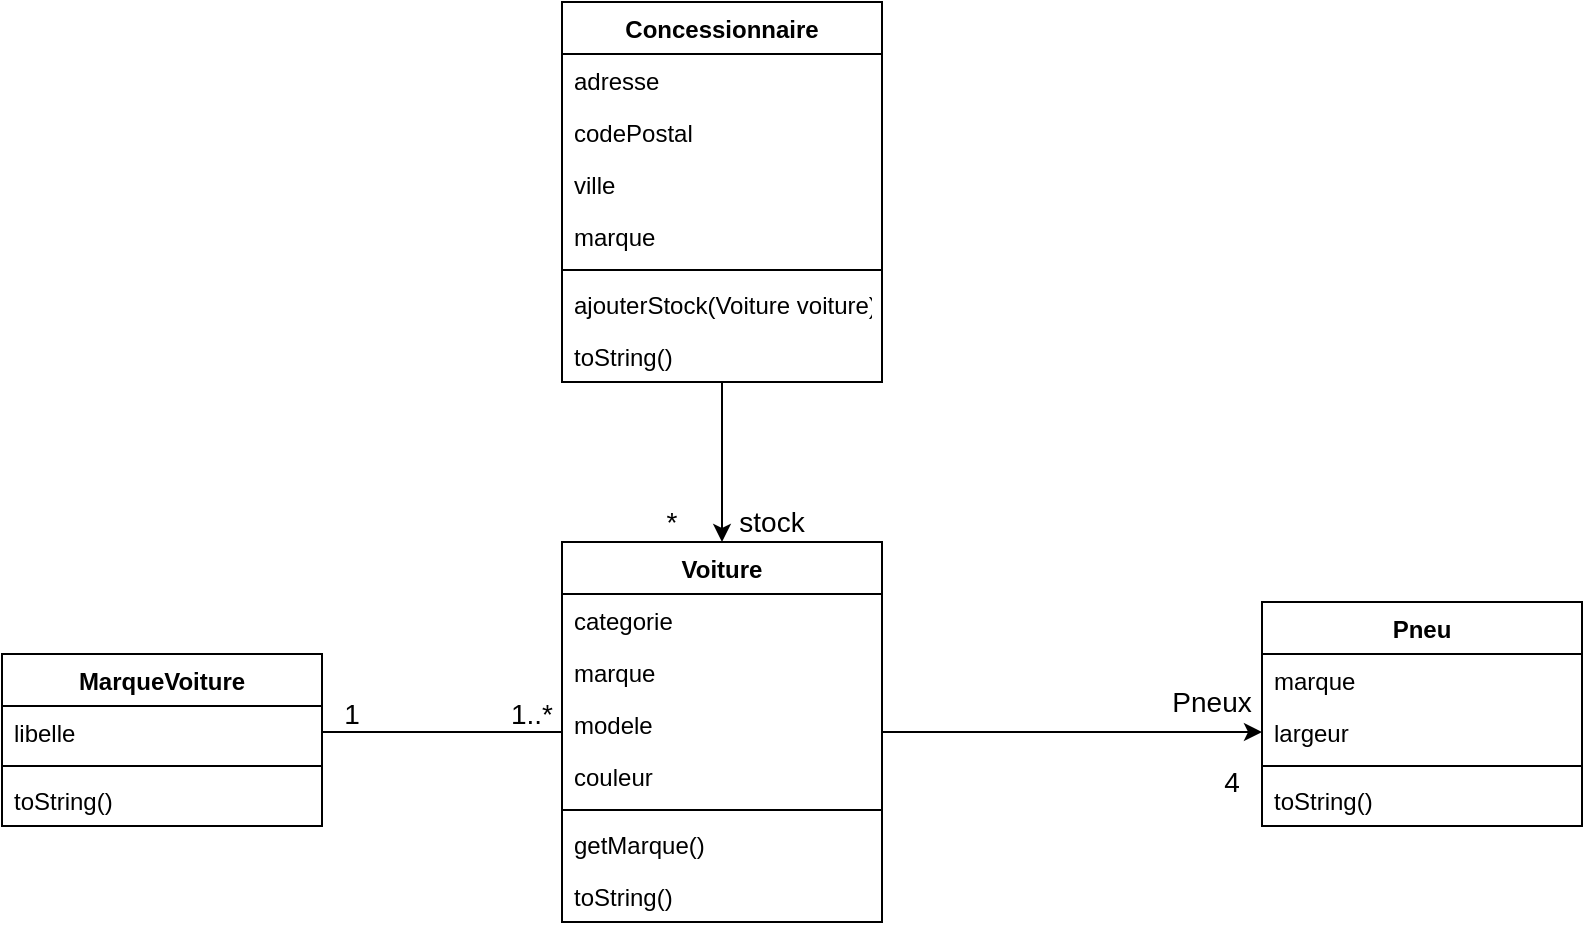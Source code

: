 <mxfile version="15.5.5" type="device"><diagram id="C5RBs43oDa-KdzZeNtuy" name="Page-1"><mxGraphModel dx="1865" dy="1705" grid="1" gridSize="10" guides="1" tooltips="1" connect="1" arrows="1" fold="1" page="1" pageScale="1" pageWidth="827" pageHeight="1169" math="0" shadow="0"><root><mxCell id="WIyWlLk6GJQsqaUBKTNV-0"/><mxCell id="WIyWlLk6GJQsqaUBKTNV-1" parent="WIyWlLk6GJQsqaUBKTNV-0"/><mxCell id="IWuQsJgBRTFL62HD3Pt0-14" value="Pneu" style="swimlane;fontStyle=1;align=center;verticalAlign=top;childLayout=stackLayout;horizontal=1;startSize=26;horizontalStack=0;resizeParent=1;resizeParentMax=0;resizeLast=0;collapsible=1;marginBottom=0;" parent="WIyWlLk6GJQsqaUBKTNV-1" vertex="1"><mxGeometry x="470" y="150" width="160" height="112" as="geometry"><mxRectangle x="60" y="130" width="90" height="26" as="alternateBounds"/></mxGeometry></mxCell><mxCell id="IWuQsJgBRTFL62HD3Pt0-5" value="marque" style="text;strokeColor=none;fillColor=none;align=left;verticalAlign=top;spacingLeft=4;spacingRight=4;overflow=hidden;rotatable=0;points=[[0,0.5],[1,0.5]];portConstraint=eastwest;" parent="IWuQsJgBRTFL62HD3Pt0-14" vertex="1"><mxGeometry y="26" width="160" height="26" as="geometry"/></mxCell><mxCell id="IWuQsJgBRTFL62HD3Pt0-3" value="largeur&#xA;" style="text;strokeColor=none;fillColor=none;align=left;verticalAlign=top;spacingLeft=4;spacingRight=4;overflow=hidden;rotatable=0;points=[[0,0.5],[1,0.5]];portConstraint=eastwest;" parent="IWuQsJgBRTFL62HD3Pt0-14" vertex="1"><mxGeometry y="52" width="160" height="26" as="geometry"/></mxCell><mxCell id="IWuQsJgBRTFL62HD3Pt0-16" value="" style="line;strokeWidth=1;fillColor=none;align=left;verticalAlign=middle;spacingTop=-1;spacingLeft=3;spacingRight=3;rotatable=0;labelPosition=right;points=[];portConstraint=eastwest;" parent="IWuQsJgBRTFL62HD3Pt0-14" vertex="1"><mxGeometry y="78" width="160" height="8" as="geometry"/></mxCell><mxCell id="hAiMsujID8uKxmk45Zzm-0" value="toString()" style="text;strokeColor=none;fillColor=none;align=left;verticalAlign=top;spacingLeft=4;spacingRight=4;overflow=hidden;rotatable=0;points=[[0,0.5],[1,0.5]];portConstraint=eastwest;" vertex="1" parent="IWuQsJgBRTFL62HD3Pt0-14"><mxGeometry y="86" width="160" height="26" as="geometry"/></mxCell><mxCell id="hAiMsujID8uKxmk45Zzm-19" style="edgeStyle=orthogonalEdgeStyle;rounded=0;orthogonalLoop=1;jettySize=auto;html=1;entryX=0;entryY=0.5;entryDx=0;entryDy=0;" edge="1" parent="WIyWlLk6GJQsqaUBKTNV-1" source="hAiMsujID8uKxmk45Zzm-1" target="IWuQsJgBRTFL62HD3Pt0-3"><mxGeometry relative="1" as="geometry"/></mxCell><mxCell id="hAiMsujID8uKxmk45Zzm-35" style="edgeStyle=orthogonalEdgeStyle;rounded=0;orthogonalLoop=1;jettySize=auto;html=1;entryX=1;entryY=0.5;entryDx=0;entryDy=0;fontSize=14;endArrow=none;endFill=0;" edge="1" parent="WIyWlLk6GJQsqaUBKTNV-1" source="hAiMsujID8uKxmk45Zzm-1" target="hAiMsujID8uKxmk45Zzm-31"><mxGeometry relative="1" as="geometry"/></mxCell><mxCell id="hAiMsujID8uKxmk45Zzm-1" value="Voiture" style="swimlane;fontStyle=1;align=center;verticalAlign=top;childLayout=stackLayout;horizontal=1;startSize=26;horizontalStack=0;resizeParent=1;resizeParentMax=0;resizeLast=0;collapsible=1;marginBottom=0;" vertex="1" parent="WIyWlLk6GJQsqaUBKTNV-1"><mxGeometry x="120" y="120" width="160" height="190" as="geometry"><mxRectangle x="60" y="130" width="90" height="26" as="alternateBounds"/></mxGeometry></mxCell><mxCell id="hAiMsujID8uKxmk45Zzm-2" value="categorie" style="text;strokeColor=none;fillColor=none;align=left;verticalAlign=top;spacingLeft=4;spacingRight=4;overflow=hidden;rotatable=0;points=[[0,0.5],[1,0.5]];portConstraint=eastwest;" vertex="1" parent="hAiMsujID8uKxmk45Zzm-1"><mxGeometry y="26" width="160" height="26" as="geometry"/></mxCell><mxCell id="hAiMsujID8uKxmk45Zzm-3" value="marque" style="text;strokeColor=none;fillColor=none;align=left;verticalAlign=top;spacingLeft=4;spacingRight=4;overflow=hidden;rotatable=0;points=[[0,0.5],[1,0.5]];portConstraint=eastwest;" vertex="1" parent="hAiMsujID8uKxmk45Zzm-1"><mxGeometry y="52" width="160" height="26" as="geometry"/></mxCell><mxCell id="hAiMsujID8uKxmk45Zzm-4" value="modele" style="text;strokeColor=none;fillColor=none;align=left;verticalAlign=top;spacingLeft=4;spacingRight=4;overflow=hidden;rotatable=0;points=[[0,0.5],[1,0.5]];portConstraint=eastwest;" vertex="1" parent="hAiMsujID8uKxmk45Zzm-1"><mxGeometry y="78" width="160" height="26" as="geometry"/></mxCell><mxCell id="hAiMsujID8uKxmk45Zzm-5" value="couleur" style="text;strokeColor=none;fillColor=none;align=left;verticalAlign=top;spacingLeft=4;spacingRight=4;overflow=hidden;rotatable=0;points=[[0,0.5],[1,0.5]];portConstraint=eastwest;" vertex="1" parent="hAiMsujID8uKxmk45Zzm-1"><mxGeometry y="104" width="160" height="26" as="geometry"/></mxCell><mxCell id="hAiMsujID8uKxmk45Zzm-6" value="" style="line;strokeWidth=1;fillColor=none;align=left;verticalAlign=middle;spacingTop=-1;spacingLeft=3;spacingRight=3;rotatable=0;labelPosition=right;points=[];portConstraint=eastwest;" vertex="1" parent="hAiMsujID8uKxmk45Zzm-1"><mxGeometry y="130" width="160" height="8" as="geometry"/></mxCell><mxCell id="hAiMsujID8uKxmk45Zzm-7" value="getMarque()&#xA;" style="text;strokeColor=none;fillColor=none;align=left;verticalAlign=top;spacingLeft=4;spacingRight=4;overflow=hidden;rotatable=0;points=[[0,0.5],[1,0.5]];portConstraint=eastwest;" vertex="1" parent="hAiMsujID8uKxmk45Zzm-1"><mxGeometry y="138" width="160" height="26" as="geometry"/></mxCell><mxCell id="hAiMsujID8uKxmk45Zzm-8" value="toString()" style="text;strokeColor=none;fillColor=none;align=left;verticalAlign=top;spacingLeft=4;spacingRight=4;overflow=hidden;rotatable=0;points=[[0,0.5],[1,0.5]];portConstraint=eastwest;" vertex="1" parent="hAiMsujID8uKxmk45Zzm-1"><mxGeometry y="164" width="160" height="26" as="geometry"/></mxCell><mxCell id="hAiMsujID8uKxmk45Zzm-23" style="edgeStyle=orthogonalEdgeStyle;rounded=0;orthogonalLoop=1;jettySize=auto;html=1;" edge="1" parent="WIyWlLk6GJQsqaUBKTNV-1" source="hAiMsujID8uKxmk45Zzm-9" target="hAiMsujID8uKxmk45Zzm-1"><mxGeometry relative="1" as="geometry"/></mxCell><mxCell id="hAiMsujID8uKxmk45Zzm-9" value="Concessionnaire" style="swimlane;fontStyle=1;align=center;verticalAlign=top;childLayout=stackLayout;horizontal=1;startSize=26;horizontalStack=0;resizeParent=1;resizeParentMax=0;resizeLast=0;collapsible=1;marginBottom=0;" vertex="1" parent="WIyWlLk6GJQsqaUBKTNV-1"><mxGeometry x="120" y="-150" width="160" height="190" as="geometry"><mxRectangle x="60" y="130" width="90" height="26" as="alternateBounds"/></mxGeometry></mxCell><mxCell id="hAiMsujID8uKxmk45Zzm-10" value="adresse" style="text;strokeColor=none;fillColor=none;align=left;verticalAlign=top;spacingLeft=4;spacingRight=4;overflow=hidden;rotatable=0;points=[[0,0.5],[1,0.5]];portConstraint=eastwest;" vertex="1" parent="hAiMsujID8uKxmk45Zzm-9"><mxGeometry y="26" width="160" height="26" as="geometry"/></mxCell><mxCell id="hAiMsujID8uKxmk45Zzm-11" value="codePostal" style="text;strokeColor=none;fillColor=none;align=left;verticalAlign=top;spacingLeft=4;spacingRight=4;overflow=hidden;rotatable=0;points=[[0,0.5],[1,0.5]];portConstraint=eastwest;" vertex="1" parent="hAiMsujID8uKxmk45Zzm-9"><mxGeometry y="52" width="160" height="26" as="geometry"/></mxCell><mxCell id="hAiMsujID8uKxmk45Zzm-15" value="ville" style="text;strokeColor=none;fillColor=none;align=left;verticalAlign=top;spacingLeft=4;spacingRight=4;overflow=hidden;rotatable=0;points=[[0,0.5],[1,0.5]];portConstraint=eastwest;" vertex="1" parent="hAiMsujID8uKxmk45Zzm-9"><mxGeometry y="78" width="160" height="26" as="geometry"/></mxCell><mxCell id="hAiMsujID8uKxmk45Zzm-16" value="marque" style="text;strokeColor=none;fillColor=none;align=left;verticalAlign=top;spacingLeft=4;spacingRight=4;overflow=hidden;rotatable=0;points=[[0,0.5],[1,0.5]];portConstraint=eastwest;" vertex="1" parent="hAiMsujID8uKxmk45Zzm-9"><mxGeometry y="104" width="160" height="26" as="geometry"/></mxCell><mxCell id="hAiMsujID8uKxmk45Zzm-12" value="" style="line;strokeWidth=1;fillColor=none;align=left;verticalAlign=middle;spacingTop=-1;spacingLeft=3;spacingRight=3;rotatable=0;labelPosition=right;points=[];portConstraint=eastwest;" vertex="1" parent="hAiMsujID8uKxmk45Zzm-9"><mxGeometry y="130" width="160" height="8" as="geometry"/></mxCell><mxCell id="hAiMsujID8uKxmk45Zzm-13" value="ajouterStock(Voiture voiture)" style="text;strokeColor=none;fillColor=none;align=left;verticalAlign=top;spacingLeft=4;spacingRight=4;overflow=hidden;rotatable=0;points=[[0,0.5],[1,0.5]];portConstraint=eastwest;" vertex="1" parent="hAiMsujID8uKxmk45Zzm-9"><mxGeometry y="138" width="160" height="26" as="geometry"/></mxCell><mxCell id="hAiMsujID8uKxmk45Zzm-17" value="toString()" style="text;strokeColor=none;fillColor=none;align=left;verticalAlign=top;spacingLeft=4;spacingRight=4;overflow=hidden;rotatable=0;points=[[0,0.5],[1,0.5]];portConstraint=eastwest;" vertex="1" parent="hAiMsujID8uKxmk45Zzm-9"><mxGeometry y="164" width="160" height="26" as="geometry"/></mxCell><mxCell id="hAiMsujID8uKxmk45Zzm-20" value="4" style="text;html=1;strokeColor=none;fillColor=none;align=center;verticalAlign=middle;whiteSpace=wrap;rounded=0;fontSize=14;" vertex="1" parent="WIyWlLk6GJQsqaUBKTNV-1"><mxGeometry x="440" y="230" width="30" height="20" as="geometry"/></mxCell><mxCell id="hAiMsujID8uKxmk45Zzm-24" value="*" style="text;html=1;strokeColor=none;fillColor=none;align=center;verticalAlign=middle;whiteSpace=wrap;rounded=0;fontSize=14;" vertex="1" parent="WIyWlLk6GJQsqaUBKTNV-1"><mxGeometry x="160" y="100" width="30" height="20" as="geometry"/></mxCell><mxCell id="hAiMsujID8uKxmk45Zzm-25" value="stock" style="text;html=1;strokeColor=none;fillColor=none;align=center;verticalAlign=middle;whiteSpace=wrap;rounded=0;fontSize=14;" vertex="1" parent="WIyWlLk6GJQsqaUBKTNV-1"><mxGeometry x="210" y="100" width="30" height="20" as="geometry"/></mxCell><mxCell id="hAiMsujID8uKxmk45Zzm-26" value="Pneux" style="text;html=1;strokeColor=none;fillColor=none;align=center;verticalAlign=middle;whiteSpace=wrap;rounded=0;fontSize=14;" vertex="1" parent="WIyWlLk6GJQsqaUBKTNV-1"><mxGeometry x="430" y="190" width="30" height="20" as="geometry"/></mxCell><mxCell id="hAiMsujID8uKxmk45Zzm-27" value="MarqueVoiture" style="swimlane;fontStyle=1;align=center;verticalAlign=top;childLayout=stackLayout;horizontal=1;startSize=26;horizontalStack=0;resizeParent=1;resizeParentMax=0;resizeLast=0;collapsible=1;marginBottom=0;" vertex="1" parent="WIyWlLk6GJQsqaUBKTNV-1"><mxGeometry x="-160" y="176" width="160" height="86" as="geometry"><mxRectangle x="60" y="130" width="90" height="26" as="alternateBounds"/></mxGeometry></mxCell><mxCell id="hAiMsujID8uKxmk45Zzm-31" value="libelle" style="text;strokeColor=none;fillColor=none;align=left;verticalAlign=top;spacingLeft=4;spacingRight=4;overflow=hidden;rotatable=0;points=[[0,0.5],[1,0.5]];portConstraint=eastwest;" vertex="1" parent="hAiMsujID8uKxmk45Zzm-27"><mxGeometry y="26" width="160" height="26" as="geometry"/></mxCell><mxCell id="hAiMsujID8uKxmk45Zzm-32" value="" style="line;strokeWidth=1;fillColor=none;align=left;verticalAlign=middle;spacingTop=-1;spacingLeft=3;spacingRight=3;rotatable=0;labelPosition=right;points=[];portConstraint=eastwest;" vertex="1" parent="hAiMsujID8uKxmk45Zzm-27"><mxGeometry y="52" width="160" height="8" as="geometry"/></mxCell><mxCell id="hAiMsujID8uKxmk45Zzm-34" value="toString()" style="text;strokeColor=none;fillColor=none;align=left;verticalAlign=top;spacingLeft=4;spacingRight=4;overflow=hidden;rotatable=0;points=[[0,0.5],[1,0.5]];portConstraint=eastwest;" vertex="1" parent="hAiMsujID8uKxmk45Zzm-27"><mxGeometry y="60" width="160" height="26" as="geometry"/></mxCell><mxCell id="hAiMsujID8uKxmk45Zzm-36" value="1" style="text;html=1;strokeColor=none;fillColor=none;align=center;verticalAlign=middle;whiteSpace=wrap;rounded=0;fontSize=14;" vertex="1" parent="WIyWlLk6GJQsqaUBKTNV-1"><mxGeometry y="196" width="30" height="20" as="geometry"/></mxCell><mxCell id="hAiMsujID8uKxmk45Zzm-38" value="1..*" style="text;html=1;strokeColor=none;fillColor=none;align=center;verticalAlign=middle;whiteSpace=wrap;rounded=0;fontSize=14;" vertex="1" parent="WIyWlLk6GJQsqaUBKTNV-1"><mxGeometry x="90" y="196" width="30" height="20" as="geometry"/></mxCell></root></mxGraphModel></diagram></mxfile>